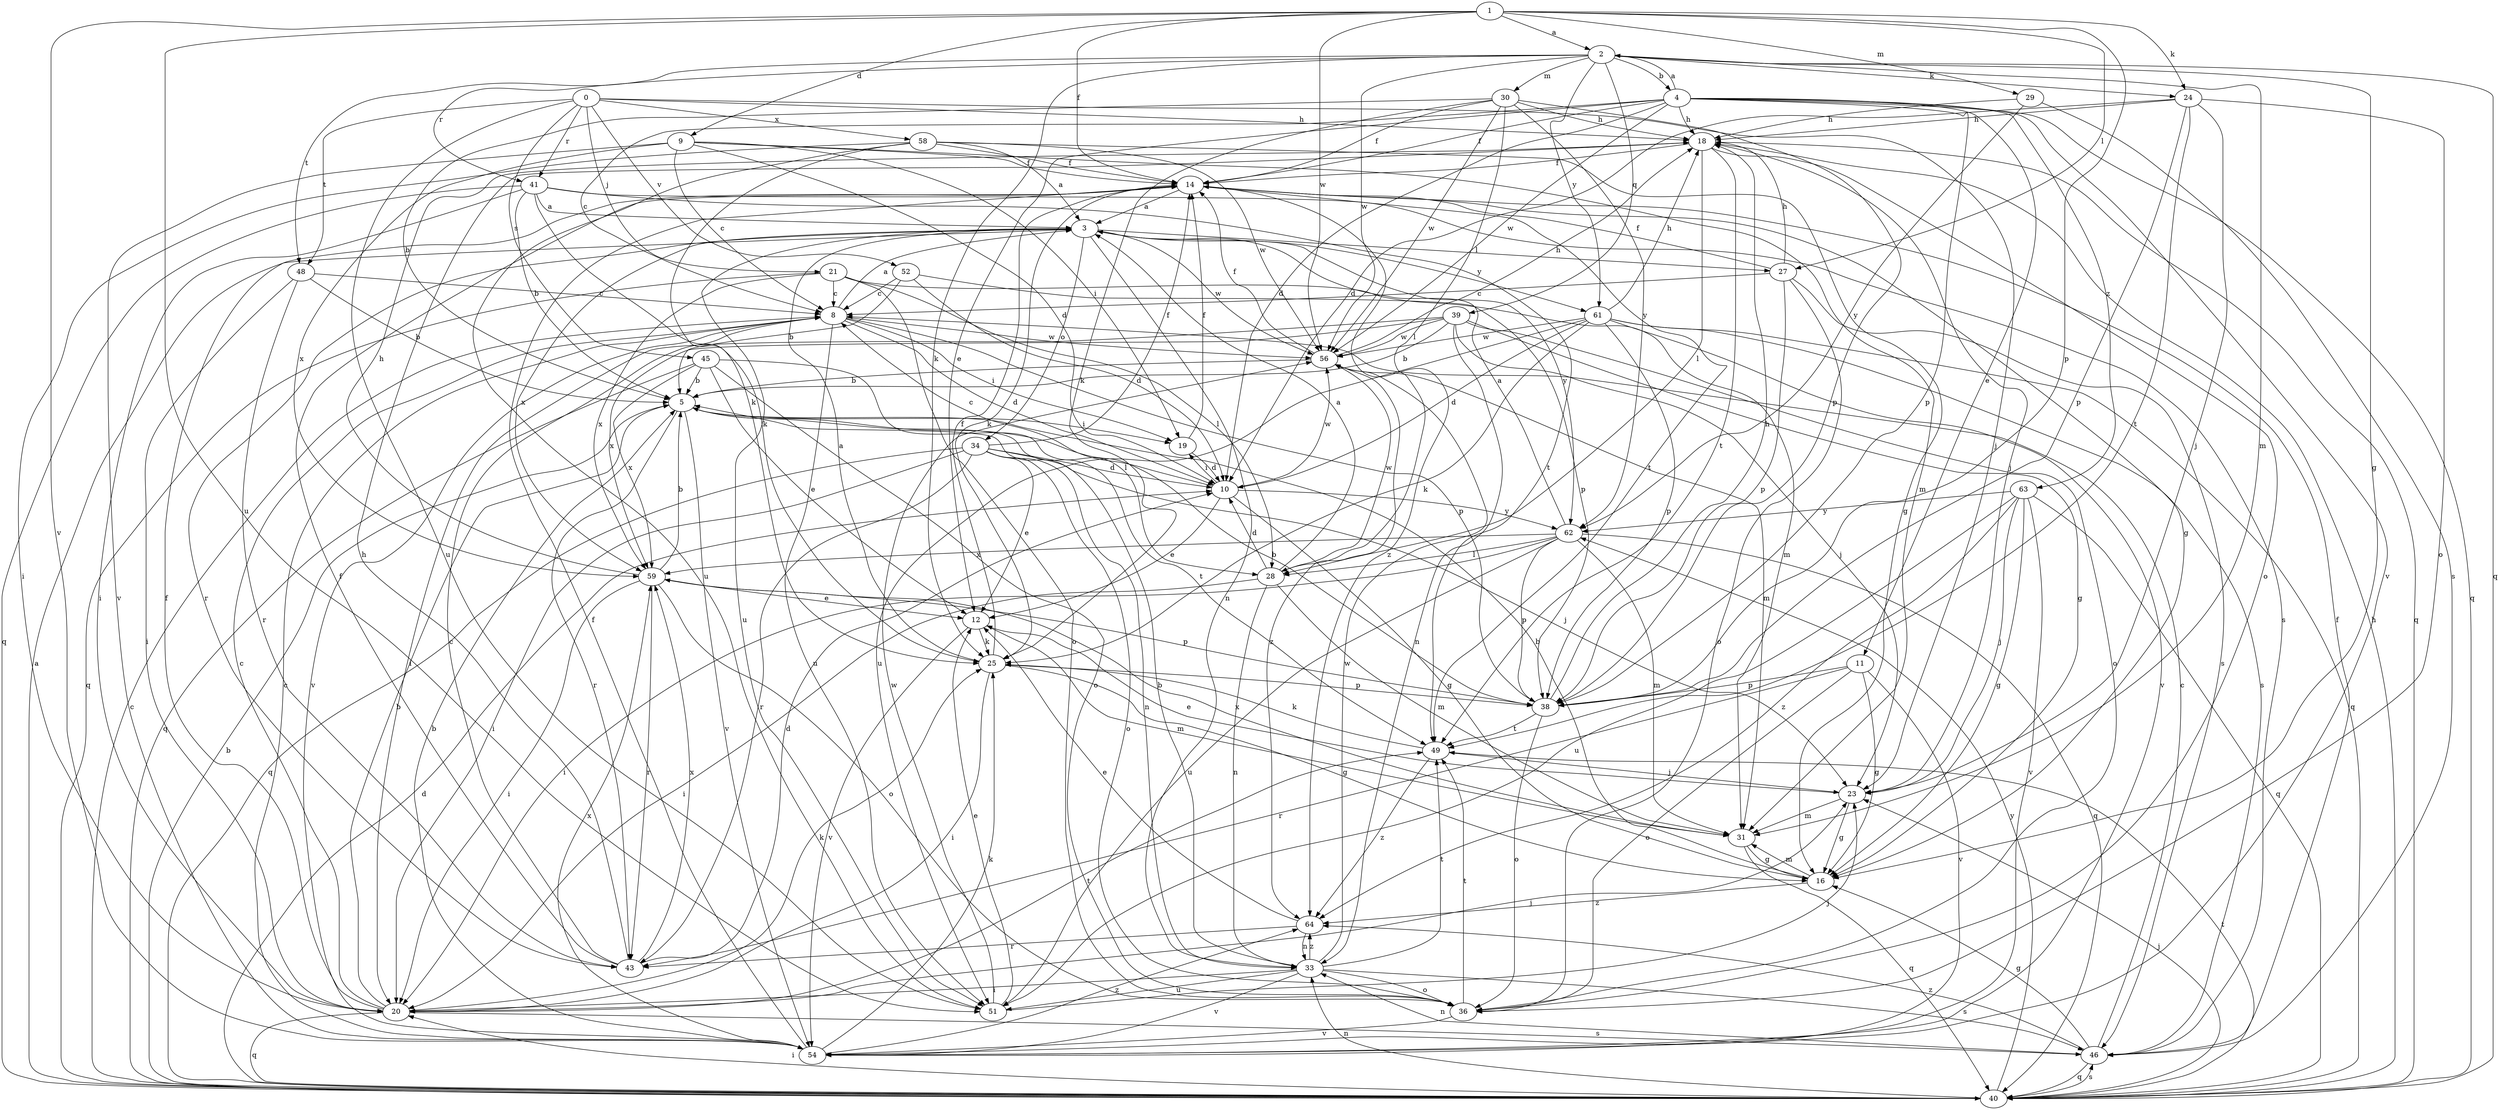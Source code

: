 strict digraph  {
0;
1;
2;
3;
4;
5;
8;
9;
10;
11;
12;
14;
16;
18;
19;
20;
21;
23;
24;
25;
27;
28;
29;
30;
31;
33;
34;
36;
38;
39;
40;
41;
43;
45;
46;
48;
49;
51;
52;
54;
56;
58;
59;
61;
62;
63;
64;
0 -> 18  [label=h];
0 -> 21  [label=j];
0 -> 23  [label=j];
0 -> 41  [label=r];
0 -> 45  [label=s];
0 -> 48  [label=t];
0 -> 51  [label=u];
0 -> 52  [label=v];
0 -> 58  [label=x];
1 -> 2  [label=a];
1 -> 9  [label=d];
1 -> 14  [label=f];
1 -> 24  [label=k];
1 -> 27  [label=l];
1 -> 29  [label=m];
1 -> 38  [label=p];
1 -> 51  [label=u];
1 -> 54  [label=v];
1 -> 56  [label=w];
2 -> 4  [label=b];
2 -> 16  [label=g];
2 -> 24  [label=k];
2 -> 25  [label=k];
2 -> 30  [label=m];
2 -> 31  [label=m];
2 -> 39  [label=q];
2 -> 40  [label=q];
2 -> 41  [label=r];
2 -> 48  [label=t];
2 -> 56  [label=w];
2 -> 61  [label=y];
3 -> 27  [label=l];
3 -> 33  [label=n];
3 -> 34  [label=o];
3 -> 43  [label=r];
3 -> 51  [label=u];
3 -> 56  [label=w];
3 -> 59  [label=x];
3 -> 61  [label=y];
3 -> 62  [label=y];
4 -> 2  [label=a];
4 -> 8  [label=c];
4 -> 10  [label=d];
4 -> 11  [label=e];
4 -> 12  [label=e];
4 -> 14  [label=f];
4 -> 18  [label=h];
4 -> 38  [label=p];
4 -> 40  [label=q];
4 -> 54  [label=v];
4 -> 56  [label=w];
4 -> 63  [label=z];
5 -> 19  [label=i];
5 -> 43  [label=r];
5 -> 49  [label=t];
5 -> 54  [label=v];
8 -> 3  [label=a];
8 -> 10  [label=d];
8 -> 19  [label=i];
8 -> 38  [label=p];
8 -> 51  [label=u];
8 -> 54  [label=v];
8 -> 56  [label=w];
9 -> 8  [label=c];
9 -> 10  [label=d];
9 -> 14  [label=f];
9 -> 19  [label=i];
9 -> 31  [label=m];
9 -> 54  [label=v];
9 -> 59  [label=x];
10 -> 8  [label=c];
10 -> 12  [label=e];
10 -> 16  [label=g];
10 -> 19  [label=i];
10 -> 56  [label=w];
10 -> 62  [label=y];
11 -> 16  [label=g];
11 -> 36  [label=o];
11 -> 38  [label=p];
11 -> 43  [label=r];
11 -> 54  [label=v];
12 -> 25  [label=k];
12 -> 31  [label=m];
12 -> 54  [label=v];
14 -> 3  [label=a];
14 -> 16  [label=g];
14 -> 25  [label=k];
14 -> 49  [label=t];
14 -> 64  [label=z];
16 -> 5  [label=b];
16 -> 31  [label=m];
16 -> 64  [label=z];
18 -> 14  [label=f];
18 -> 23  [label=j];
18 -> 28  [label=l];
18 -> 36  [label=o];
18 -> 40  [label=q];
18 -> 49  [label=t];
19 -> 10  [label=d];
19 -> 14  [label=f];
20 -> 5  [label=b];
20 -> 8  [label=c];
20 -> 14  [label=f];
20 -> 23  [label=j];
20 -> 25  [label=k];
20 -> 40  [label=q];
20 -> 46  [label=s];
20 -> 49  [label=t];
21 -> 8  [label=c];
21 -> 28  [label=l];
21 -> 31  [label=m];
21 -> 36  [label=o];
21 -> 40  [label=q];
21 -> 59  [label=x];
23 -> 12  [label=e];
23 -> 16  [label=g];
23 -> 31  [label=m];
24 -> 10  [label=d];
24 -> 18  [label=h];
24 -> 23  [label=j];
24 -> 36  [label=o];
24 -> 38  [label=p];
24 -> 49  [label=t];
25 -> 3  [label=a];
25 -> 14  [label=f];
25 -> 16  [label=g];
25 -> 20  [label=i];
25 -> 38  [label=p];
27 -> 8  [label=c];
27 -> 14  [label=f];
27 -> 18  [label=h];
27 -> 36  [label=o];
27 -> 38  [label=p];
27 -> 46  [label=s];
28 -> 3  [label=a];
28 -> 10  [label=d];
28 -> 20  [label=i];
28 -> 31  [label=m];
28 -> 33  [label=n];
28 -> 56  [label=w];
29 -> 18  [label=h];
29 -> 46  [label=s];
29 -> 62  [label=y];
30 -> 5  [label=b];
30 -> 14  [label=f];
30 -> 18  [label=h];
30 -> 25  [label=k];
30 -> 28  [label=l];
30 -> 38  [label=p];
30 -> 56  [label=w];
30 -> 62  [label=y];
31 -> 16  [label=g];
31 -> 40  [label=q];
31 -> 59  [label=x];
33 -> 5  [label=b];
33 -> 20  [label=i];
33 -> 36  [label=o];
33 -> 46  [label=s];
33 -> 49  [label=t];
33 -> 51  [label=u];
33 -> 54  [label=v];
33 -> 56  [label=w];
33 -> 64  [label=z];
34 -> 10  [label=d];
34 -> 12  [label=e];
34 -> 14  [label=f];
34 -> 20  [label=i];
34 -> 23  [label=j];
34 -> 33  [label=n];
34 -> 36  [label=o];
34 -> 40  [label=q];
34 -> 43  [label=r];
36 -> 49  [label=t];
36 -> 54  [label=v];
38 -> 5  [label=b];
38 -> 18  [label=h];
38 -> 36  [label=o];
38 -> 49  [label=t];
39 -> 5  [label=b];
39 -> 16  [label=g];
39 -> 20  [label=i];
39 -> 23  [label=j];
39 -> 33  [label=n];
39 -> 36  [label=o];
39 -> 56  [label=w];
39 -> 59  [label=x];
40 -> 3  [label=a];
40 -> 5  [label=b];
40 -> 8  [label=c];
40 -> 10  [label=d];
40 -> 18  [label=h];
40 -> 20  [label=i];
40 -> 23  [label=j];
40 -> 33  [label=n];
40 -> 46  [label=s];
40 -> 49  [label=t];
40 -> 62  [label=y];
41 -> 3  [label=a];
41 -> 5  [label=b];
41 -> 20  [label=i];
41 -> 25  [label=k];
41 -> 40  [label=q];
41 -> 46  [label=s];
41 -> 49  [label=t];
43 -> 8  [label=c];
43 -> 10  [label=d];
43 -> 14  [label=f];
43 -> 18  [label=h];
43 -> 59  [label=x];
45 -> 5  [label=b];
45 -> 12  [label=e];
45 -> 28  [label=l];
45 -> 36  [label=o];
45 -> 40  [label=q];
45 -> 59  [label=x];
46 -> 8  [label=c];
46 -> 14  [label=f];
46 -> 16  [label=g];
46 -> 33  [label=n];
46 -> 40  [label=q];
46 -> 64  [label=z];
48 -> 5  [label=b];
48 -> 8  [label=c];
48 -> 20  [label=i];
48 -> 43  [label=r];
49 -> 23  [label=j];
49 -> 25  [label=k];
49 -> 64  [label=z];
51 -> 12  [label=e];
51 -> 23  [label=j];
51 -> 56  [label=w];
52 -> 5  [label=b];
52 -> 8  [label=c];
52 -> 10  [label=d];
52 -> 38  [label=p];
54 -> 5  [label=b];
54 -> 8  [label=c];
54 -> 14  [label=f];
54 -> 25  [label=k];
54 -> 59  [label=x];
54 -> 64  [label=z];
56 -> 5  [label=b];
56 -> 14  [label=f];
56 -> 18  [label=h];
56 -> 31  [label=m];
56 -> 64  [label=z];
58 -> 3  [label=a];
58 -> 14  [label=f];
58 -> 16  [label=g];
58 -> 20  [label=i];
58 -> 25  [label=k];
58 -> 51  [label=u];
58 -> 56  [label=w];
59 -> 5  [label=b];
59 -> 12  [label=e];
59 -> 18  [label=h];
59 -> 20  [label=i];
59 -> 36  [label=o];
59 -> 38  [label=p];
59 -> 43  [label=r];
61 -> 10  [label=d];
61 -> 18  [label=h];
61 -> 25  [label=k];
61 -> 38  [label=p];
61 -> 40  [label=q];
61 -> 46  [label=s];
61 -> 51  [label=u];
61 -> 54  [label=v];
61 -> 56  [label=w];
62 -> 3  [label=a];
62 -> 20  [label=i];
62 -> 28  [label=l];
62 -> 31  [label=m];
62 -> 38  [label=p];
62 -> 40  [label=q];
62 -> 51  [label=u];
62 -> 59  [label=x];
63 -> 16  [label=g];
63 -> 23  [label=j];
63 -> 40  [label=q];
63 -> 51  [label=u];
63 -> 54  [label=v];
63 -> 62  [label=y];
63 -> 64  [label=z];
64 -> 12  [label=e];
64 -> 33  [label=n];
64 -> 43  [label=r];
}

